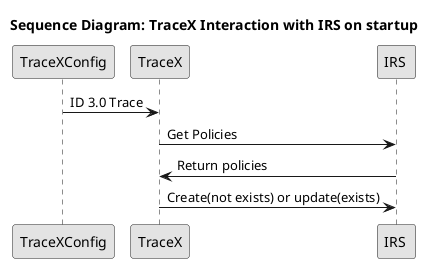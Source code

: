 @startuml
skinparam monochrome true
skinparam shadowing false
skinparam defaultFontName "Architects daughter"
title Sequence Diagram: TraceX Interaction with IRS on startup
participant "TraceXConfig" as Config
participant "TraceX" as TraceX
participant "IRS " as IRS

Config -> TraceX : ID 3.0 Trace
TraceX -> IRS : Get Policies
IRS -> TraceX: Return policies
TraceX -> IRS : Create(not exists) or update(exists)

@enduml


@startuml
skinparam monochrome true
skinparam shadowing false
skinparam defaultFontName "Architects daughter"

title Sequence Diagram: TraceX Interaction with EDC on startup (As is)
participant "TraceXConfig" as Config
participant "TraceX" as TraceX
participant "EDC " as EDC
Config -> TraceX : ID 3.0 Trace
TraceX -> EDC : Create notification asset, policy, definition
@enduml

@startuml
skinparam monochrome true
skinparam shadowing false
skinparam defaultFontName "Architects daughter"

title Sequence Diagram: TraceX Interaction with EDC on startup (To be)
participant "IRS" as IRS
participant "TraceX" as TraceX
participant "EDC " as EDC
TraceX -> IRS: Get Policies
IRS -> TraceX : return policy(c1,c2,c3,c4)
TraceX -> EDC : Create notification asset, policy, definition
@enduml

@startuml
skinparam monochrome true
skinparam shadowing false
skinparam defaultFontName "Architects daughter"

title Sequence Diagram: Sending notifications
participant "TraceX" as TraceX
participant "TraceXIRSLib" as TraceXIRSLib
participant "IRS " as IRS
participant "EDC " as EDC

TraceX -> TraceX: ...
TraceX -> EDC: Get catalog
EDC -> TraceX: -> Return catalog
TraceX -> TraceX: Filter for notification type (alert / investigation) / method(update, receive)
TraceX -> TraceXIRSLib: Validate if catalog policy matches the configured policies in IRS Lib (3 Default Policies)
TraceXIRSLib -> TraceX: Valid
TraceX -> EDC: Send out notification
@enduml


